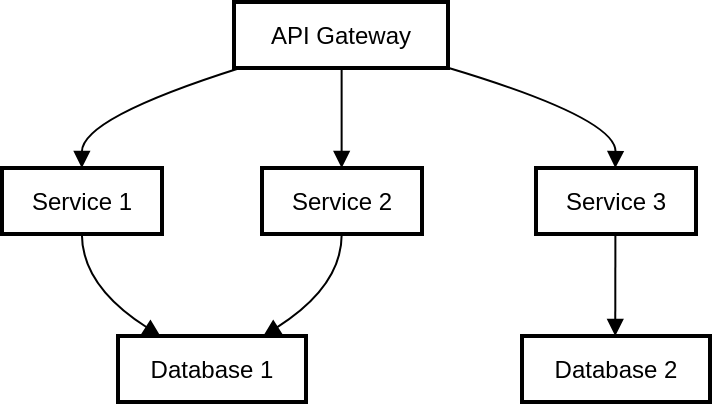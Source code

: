 <mxfile version="21.2.7" type="github">
  <diagram name="Page-1" id="mhZoT-64RV3xdhqFB1qC">
    <mxGraphModel>
      <root>
        <mxCell id="0" />
        <mxCell id="1" parent="0" />
        <mxCell id="2" value="API Gateway" style="whiteSpace=wrap;strokeWidth=2;" vertex="1" parent="1">
          <mxGeometry x="116" width="107" height="33" as="geometry" />
        </mxCell>
        <mxCell id="3" value="Service 1" style="whiteSpace=wrap;strokeWidth=2;" vertex="1" parent="1">
          <mxGeometry y="83" width="80" height="33" as="geometry" />
        </mxCell>
        <mxCell id="4" value="Service 2" style="whiteSpace=wrap;strokeWidth=2;" vertex="1" parent="1">
          <mxGeometry x="130" y="83" width="80" height="33" as="geometry" />
        </mxCell>
        <mxCell id="5" value="Service 3" style="whiteSpace=wrap;strokeWidth=2;" vertex="1" parent="1">
          <mxGeometry x="267" y="83" width="80" height="33" as="geometry" />
        </mxCell>
        <mxCell id="6" value="Database 1" style="whiteSpace=wrap;strokeWidth=2;" vertex="1" parent="1">
          <mxGeometry x="58" y="167" width="94" height="33" as="geometry" />
        </mxCell>
        <mxCell id="7" value="Database 2" style="whiteSpace=wrap;strokeWidth=2;" vertex="1" parent="1">
          <mxGeometry x="260" y="167" width="94" height="33" as="geometry" />
        </mxCell>
        <mxCell id="8" value="" style="curved=1;startArrow=none;endArrow=block;exitX=0.017;exitY=1.012;entryX=0.499;entryY=0.012;" edge="1" parent="1" source="2" target="3">
          <mxGeometry relative="1" as="geometry">
            <Array as="points">
              <mxPoint x="40" y="58" />
            </Array>
          </mxGeometry>
        </mxCell>
        <mxCell id="9" value="" style="curved=1;startArrow=none;endArrow=block;exitX=0.503;exitY=1.012;entryX=0.498;entryY=0.012;" edge="1" parent="1" source="2" target="4">
          <mxGeometry relative="1" as="geometry">
            <Array as="points" />
          </mxGeometry>
        </mxCell>
        <mxCell id="10" value="" style="curved=1;startArrow=none;endArrow=block;exitX=1.003;exitY=0.999;entryX=0.496;entryY=0.012;" edge="1" parent="1" source="2" target="5">
          <mxGeometry relative="1" as="geometry">
            <Array as="points">
              <mxPoint x="307" y="58" />
            </Array>
          </mxGeometry>
        </mxCell>
        <mxCell id="11" value="" style="curved=1;startArrow=none;endArrow=block;exitX=0.499;exitY=1.024;entryX=0.222;entryY=-0.006;" edge="1" parent="1" source="3" target="6">
          <mxGeometry relative="1" as="geometry">
            <Array as="points">
              <mxPoint x="40" y="142" />
            </Array>
          </mxGeometry>
        </mxCell>
        <mxCell id="12" value="" style="curved=1;startArrow=none;endArrow=block;exitX=0.498;exitY=1.024;entryX=0.776;entryY=-0.006;" edge="1" parent="1" source="4" target="6">
          <mxGeometry relative="1" as="geometry">
            <Array as="points">
              <mxPoint x="170" y="142" />
            </Array>
          </mxGeometry>
        </mxCell>
        <mxCell id="13" value="" style="curved=1;startArrow=none;endArrow=block;exitX=0.496;exitY=1.024;entryX=0.496;entryY=-0.006;" edge="1" parent="1" source="5" target="7">
          <mxGeometry relative="1" as="geometry">
            <Array as="points" />
          </mxGeometry>
        </mxCell>
      </root>
    </mxGraphModel>
  </diagram>
</mxfile>

